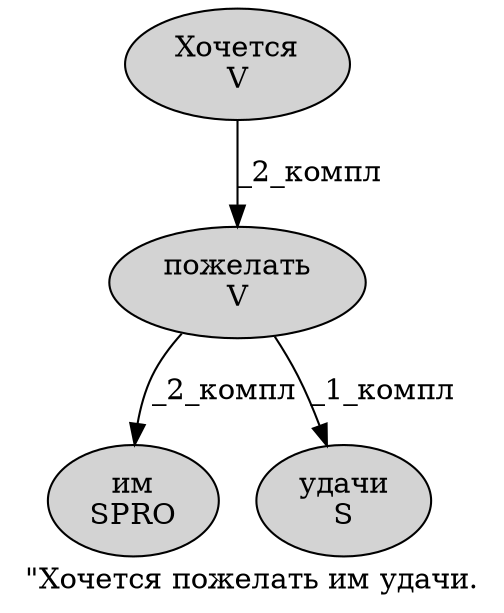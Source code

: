 digraph SENTENCE_353 {
	graph [label="\"Хочется пожелать им удачи."]
	node [style=filled]
		1 [label="Хочется
V" color="" fillcolor=lightgray penwidth=1 shape=ellipse]
		2 [label="пожелать
V" color="" fillcolor=lightgray penwidth=1 shape=ellipse]
		3 [label="им
SPRO" color="" fillcolor=lightgray penwidth=1 shape=ellipse]
		4 [label="удачи
S" color="" fillcolor=lightgray penwidth=1 shape=ellipse]
			1 -> 2 [label="_2_компл"]
			2 -> 3 [label="_2_компл"]
			2 -> 4 [label="_1_компл"]
}